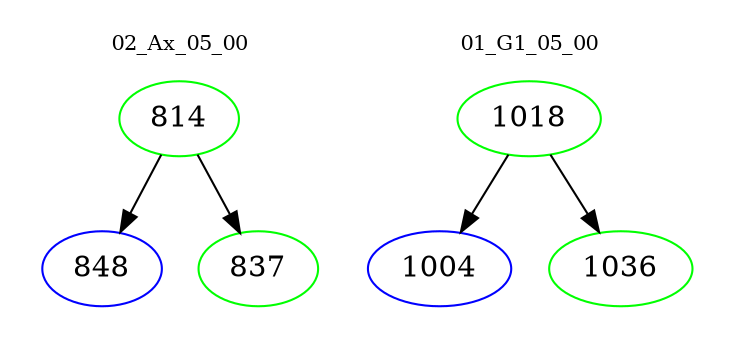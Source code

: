 digraph{
subgraph cluster_0 {
color = white
label = "02_Ax_05_00";
fontsize=10;
T0_814 [label="814", color="green"]
T0_814 -> T0_848 [color="black"]
T0_848 [label="848", color="blue"]
T0_814 -> T0_837 [color="black"]
T0_837 [label="837", color="green"]
}
subgraph cluster_1 {
color = white
label = "01_G1_05_00";
fontsize=10;
T1_1018 [label="1018", color="green"]
T1_1018 -> T1_1004 [color="black"]
T1_1004 [label="1004", color="blue"]
T1_1018 -> T1_1036 [color="black"]
T1_1036 [label="1036", color="green"]
}
}
